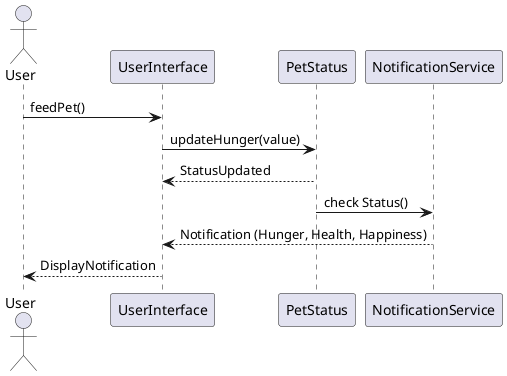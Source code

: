 @startuml
actor User
participant "UserInterface" as UI
participant "PetStatus" as SP
participant "NotificationService" as SN

User -> UI: feedPet()
UI -> SP: updateHunger(value)
SP --> UI: StatusUpdated
SP -> SN: check Status()
SN --> UI: Notification (Hunger, Health, Happiness)
UI --> User: DisplayNotification

@enduml